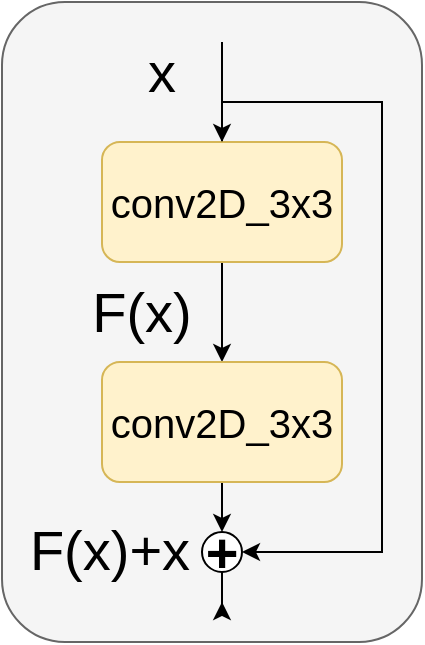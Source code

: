 <mxfile version="20.0.4" type="github">
  <diagram id="Z-9AECb6T2nZV5k_-kZl" name="Page-1">
    <mxGraphModel dx="1314" dy="720" grid="1" gridSize="10" guides="1" tooltips="1" connect="1" arrows="1" fold="1" page="1" pageScale="1" pageWidth="850" pageHeight="1100" math="0" shadow="0">
      <root>
        <mxCell id="0" />
        <mxCell id="1" parent="0" />
        <mxCell id="K0Xey_UpUVevJv5DEJcF-34" value="" style="rounded=1;whiteSpace=wrap;html=1;fontSize=20;fillColor=#f5f5f5;fontColor=#333333;strokeColor=#666666;" vertex="1" parent="1">
          <mxGeometry x="90" y="180" width="210" height="320" as="geometry" />
        </mxCell>
        <mxCell id="K0Xey_UpUVevJv5DEJcF-4" style="edgeStyle=orthogonalEdgeStyle;rounded=0;orthogonalLoop=1;jettySize=auto;html=1;fontSize=20;" edge="1" parent="1" source="K0Xey_UpUVevJv5DEJcF-5" target="K0Xey_UpUVevJv5DEJcF-7">
          <mxGeometry relative="1" as="geometry" />
        </mxCell>
        <mxCell id="K0Xey_UpUVevJv5DEJcF-27" style="edgeStyle=orthogonalEdgeStyle;rounded=0;orthogonalLoop=1;jettySize=auto;html=1;entryX=1;entryY=0.5;entryDx=0;entryDy=0;fontSize=28;" edge="1" parent="1" source="K0Xey_UpUVevJv5DEJcF-5" target="K0Xey_UpUVevJv5DEJcF-25">
          <mxGeometry relative="1" as="geometry">
            <Array as="points">
              <mxPoint x="200" y="230" />
              <mxPoint x="280" y="230" />
              <mxPoint x="280" y="455" />
            </Array>
          </mxGeometry>
        </mxCell>
        <mxCell id="K0Xey_UpUVevJv5DEJcF-5" value="&lt;font style=&quot;font-size: 20px;&quot;&gt;conv2D_3x3&lt;/font&gt;" style="rounded=1;whiteSpace=wrap;html=1;fillColor=#fff2cc;strokeColor=#d6b656;" vertex="1" parent="1">
          <mxGeometry x="140" y="250" width="120" height="60" as="geometry" />
        </mxCell>
        <mxCell id="K0Xey_UpUVevJv5DEJcF-26" style="edgeStyle=orthogonalEdgeStyle;rounded=0;orthogonalLoop=1;jettySize=auto;html=1;entryX=0.5;entryY=0;entryDx=0;entryDy=0;fontSize=28;" edge="1" parent="1" source="K0Xey_UpUVevJv5DEJcF-7" target="K0Xey_UpUVevJv5DEJcF-25">
          <mxGeometry relative="1" as="geometry" />
        </mxCell>
        <mxCell id="K0Xey_UpUVevJv5DEJcF-7" value="&lt;font style=&quot;font-size: 20px;&quot;&gt;conv2D_3x3&lt;/font&gt;" style="rounded=1;whiteSpace=wrap;html=1;fillColor=#fff2cc;strokeColor=#d6b656;" vertex="1" parent="1">
          <mxGeometry x="140" y="360" width="120" height="60" as="geometry" />
        </mxCell>
        <mxCell id="K0Xey_UpUVevJv5DEJcF-28" style="edgeStyle=orthogonalEdgeStyle;rounded=0;orthogonalLoop=1;jettySize=auto;html=1;fontSize=28;" edge="1" parent="1" source="K0Xey_UpUVevJv5DEJcF-25">
          <mxGeometry relative="1" as="geometry">
            <mxPoint x="200" y="480" as="targetPoint" />
          </mxGeometry>
        </mxCell>
        <mxCell id="K0Xey_UpUVevJv5DEJcF-25" value="&lt;b&gt;&lt;font style=&quot;font-size: 28px;&quot;&gt;+&lt;/font&gt;&lt;/b&gt;" style="ellipse;whiteSpace=wrap;html=1;aspect=fixed;" vertex="1" parent="1">
          <mxGeometry x="190" y="445" width="20" height="20" as="geometry" />
        </mxCell>
        <mxCell id="K0Xey_UpUVevJv5DEJcF-29" value="F(x)" style="text;html=1;strokeColor=none;fillColor=none;align=center;verticalAlign=middle;whiteSpace=wrap;rounded=0;fontSize=28;" vertex="1" parent="1">
          <mxGeometry x="130" y="320" width="60" height="30" as="geometry" />
        </mxCell>
        <mxCell id="K0Xey_UpUVevJv5DEJcF-30" value="F(x)+x" style="text;html=1;strokeColor=none;fillColor=none;align=center;verticalAlign=middle;whiteSpace=wrap;rounded=0;fontSize=28;" vertex="1" parent="1">
          <mxGeometry x="114" y="439" width="60" height="30" as="geometry" />
        </mxCell>
        <mxCell id="K0Xey_UpUVevJv5DEJcF-31" value="x" style="text;html=1;strokeColor=none;fillColor=none;align=center;verticalAlign=middle;whiteSpace=wrap;rounded=0;fontSize=28;" vertex="1" parent="1">
          <mxGeometry x="140" y="200" width="60" height="30" as="geometry" />
        </mxCell>
        <mxCell id="K0Xey_UpUVevJv5DEJcF-33" value="" style="endArrow=classic;html=1;rounded=0;fontSize=28;entryX=0.5;entryY=0;entryDx=0;entryDy=0;" edge="1" parent="1" target="K0Xey_UpUVevJv5DEJcF-5">
          <mxGeometry width="50" height="50" relative="1" as="geometry">
            <mxPoint x="200" y="200" as="sourcePoint" />
            <mxPoint x="190" y="230" as="targetPoint" />
          </mxGeometry>
        </mxCell>
      </root>
    </mxGraphModel>
  </diagram>
</mxfile>
